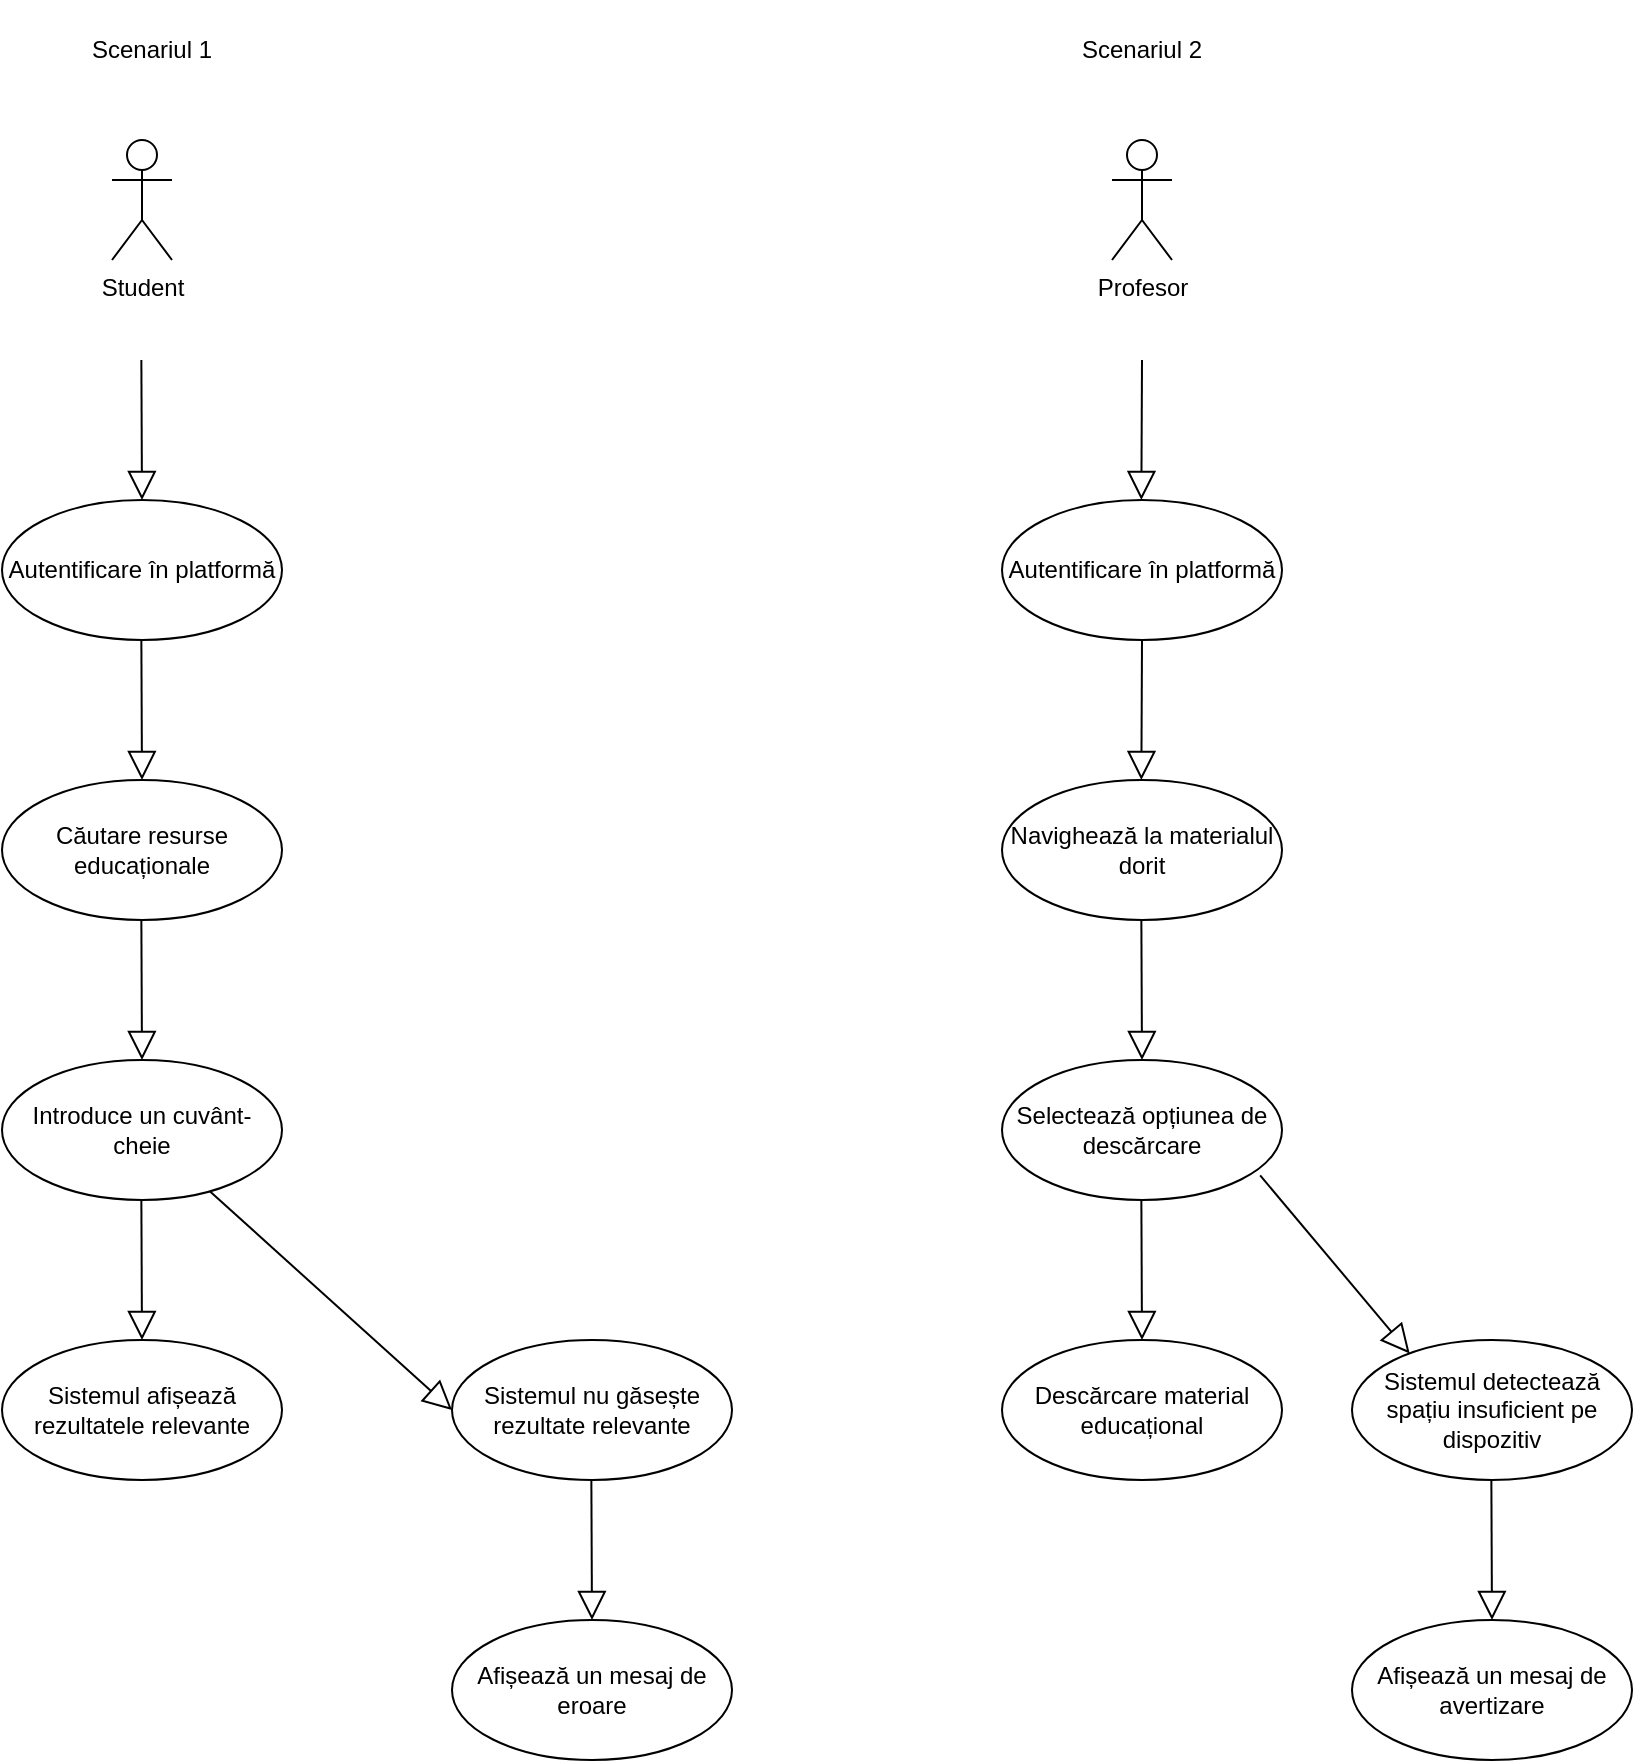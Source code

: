 <mxfile version="25.0.3">
  <diagram name="Page-1" id="0783ab3e-0a74-02c8-0abd-f7b4e66b4bec">
    <mxGraphModel dx="925" dy="481" grid="1" gridSize="10" guides="1" tooltips="1" connect="1" arrows="1" fold="1" page="1" pageScale="1" pageWidth="850" pageHeight="1100" background="none" math="0" shadow="0">
      <root>
        <mxCell id="0" />
        <mxCell id="1" parent="0" />
        <mxCell id="dnsb0kd0dNwGnPiD4dCd-5" value="Student" style="shape=umlActor;verticalLabelPosition=bottom;verticalAlign=top;align=center;html=1;" vertex="1" parent="1">
          <mxGeometry x="130" y="140" width="30" height="60" as="geometry" />
        </mxCell>
        <mxCell id="dnsb0kd0dNwGnPiD4dCd-6" value="Profesor" style="shape=umlActor;html=1;verticalLabelPosition=bottom;verticalAlign=top;align=center;" vertex="1" parent="1">
          <mxGeometry x="630" y="140" width="30" height="60" as="geometry" />
        </mxCell>
        <mxCell id="dnsb0kd0dNwGnPiD4dCd-7" value="Căutare resurse educaționale" style="ellipse;whiteSpace=wrap;html=1;" vertex="1" parent="1">
          <mxGeometry x="75" y="460" width="140" height="70" as="geometry" />
        </mxCell>
        <mxCell id="dnsb0kd0dNwGnPiD4dCd-8" value="Descărcare material educațional" style="ellipse;whiteSpace=wrap;html=1;" vertex="1" parent="1">
          <mxGeometry x="575" y="740" width="140" height="70" as="geometry" />
        </mxCell>
        <mxCell id="dnsb0kd0dNwGnPiD4dCd-9" value="" style="edgeStyle=none;html=1;endArrow=block;endFill=0;endSize=12;verticalAlign=bottom;rounded=0;" edge="1" parent="1">
          <mxGeometry width="160" relative="1" as="geometry">
            <mxPoint x="144.68" y="250" as="sourcePoint" />
            <mxPoint x="145" y="320" as="targetPoint" />
          </mxGeometry>
        </mxCell>
        <mxCell id="dnsb0kd0dNwGnPiD4dCd-11" value="" style="edgeStyle=none;html=1;endArrow=block;endFill=0;endSize=12;verticalAlign=bottom;rounded=0;" edge="1" parent="1">
          <mxGeometry width="160" relative="1" as="geometry">
            <mxPoint x="645" y="250" as="sourcePoint" />
            <mxPoint x="644.68" y="320" as="targetPoint" />
          </mxGeometry>
        </mxCell>
        <mxCell id="dnsb0kd0dNwGnPiD4dCd-12" value="Autentificare în platformă" style="ellipse;whiteSpace=wrap;html=1;" vertex="1" parent="1">
          <mxGeometry x="75" y="320" width="140" height="70" as="geometry" />
        </mxCell>
        <mxCell id="dnsb0kd0dNwGnPiD4dCd-13" value="" style="edgeStyle=none;html=1;endArrow=block;endFill=0;endSize=12;verticalAlign=bottom;rounded=0;" edge="1" parent="1">
          <mxGeometry width="160" relative="1" as="geometry">
            <mxPoint x="144.68" y="390" as="sourcePoint" />
            <mxPoint x="145" y="460" as="targetPoint" />
          </mxGeometry>
        </mxCell>
        <mxCell id="dnsb0kd0dNwGnPiD4dCd-15" value="Introduce un cuvânt-cheie" style="ellipse;whiteSpace=wrap;html=1;" vertex="1" parent="1">
          <mxGeometry x="75" y="600" width="140" height="70" as="geometry" />
        </mxCell>
        <mxCell id="dnsb0kd0dNwGnPiD4dCd-16" value="" style="edgeStyle=none;html=1;endArrow=block;endFill=0;endSize=12;verticalAlign=bottom;rounded=0;" edge="1" parent="1">
          <mxGeometry width="160" relative="1" as="geometry">
            <mxPoint x="144.68" y="530" as="sourcePoint" />
            <mxPoint x="145" y="600" as="targetPoint" />
          </mxGeometry>
        </mxCell>
        <mxCell id="dnsb0kd0dNwGnPiD4dCd-17" value="Sistemul afișează rezultatele relevante" style="ellipse;whiteSpace=wrap;html=1;" vertex="1" parent="1">
          <mxGeometry x="75" y="740" width="140" height="70" as="geometry" />
        </mxCell>
        <mxCell id="dnsb0kd0dNwGnPiD4dCd-18" value="" style="edgeStyle=none;html=1;endArrow=block;endFill=0;endSize=12;verticalAlign=bottom;rounded=0;" edge="1" parent="1">
          <mxGeometry width="160" relative="1" as="geometry">
            <mxPoint x="144.68" y="670" as="sourcePoint" />
            <mxPoint x="145" y="740" as="targetPoint" />
          </mxGeometry>
        </mxCell>
        <mxCell id="dnsb0kd0dNwGnPiD4dCd-19" value="Sistemul nu găsește rezultate relevante" style="ellipse;whiteSpace=wrap;html=1;" vertex="1" parent="1">
          <mxGeometry x="300" y="740" width="140" height="70" as="geometry" />
        </mxCell>
        <mxCell id="dnsb0kd0dNwGnPiD4dCd-20" value="Afișează un mesaj de eroare" style="ellipse;whiteSpace=wrap;html=1;" vertex="1" parent="1">
          <mxGeometry x="300" y="880" width="140" height="70" as="geometry" />
        </mxCell>
        <mxCell id="dnsb0kd0dNwGnPiD4dCd-21" value="" style="edgeStyle=none;html=1;endArrow=block;endFill=0;endSize=12;verticalAlign=bottom;rounded=0;entryX=0;entryY=0.5;entryDx=0;entryDy=0;" edge="1" parent="1" source="dnsb0kd0dNwGnPiD4dCd-15" target="dnsb0kd0dNwGnPiD4dCd-19">
          <mxGeometry width="160" relative="1" as="geometry">
            <mxPoint x="215" y="774.36" as="sourcePoint" />
            <mxPoint x="291.92" y="775.65" as="targetPoint" />
          </mxGeometry>
        </mxCell>
        <mxCell id="dnsb0kd0dNwGnPiD4dCd-22" value="" style="edgeStyle=none;html=1;endArrow=block;endFill=0;endSize=12;verticalAlign=bottom;rounded=0;" edge="1" parent="1">
          <mxGeometry width="160" relative="1" as="geometry">
            <mxPoint x="369.68" y="810" as="sourcePoint" />
            <mxPoint x="370" y="880" as="targetPoint" />
          </mxGeometry>
        </mxCell>
        <mxCell id="dnsb0kd0dNwGnPiD4dCd-23" value="" style="edgeStyle=none;html=1;endArrow=block;endFill=0;endSize=12;verticalAlign=bottom;rounded=0;" edge="1" parent="1">
          <mxGeometry width="160" relative="1" as="geometry">
            <mxPoint x="644.68" y="530" as="sourcePoint" />
            <mxPoint x="645" y="600" as="targetPoint" />
          </mxGeometry>
        </mxCell>
        <mxCell id="dnsb0kd0dNwGnPiD4dCd-24" value="Autentificare în platformă" style="ellipse;whiteSpace=wrap;html=1;" vertex="1" parent="1">
          <mxGeometry x="575" y="320" width="140" height="70" as="geometry" />
        </mxCell>
        <mxCell id="dnsb0kd0dNwGnPiD4dCd-25" value="Navighează la materialul dorit" style="ellipse;whiteSpace=wrap;html=1;" vertex="1" parent="1">
          <mxGeometry x="575" y="460" width="140" height="70" as="geometry" />
        </mxCell>
        <mxCell id="dnsb0kd0dNwGnPiD4dCd-26" value="" style="edgeStyle=none;html=1;endArrow=block;endFill=0;endSize=12;verticalAlign=bottom;rounded=0;" edge="1" parent="1">
          <mxGeometry width="160" relative="1" as="geometry">
            <mxPoint x="645" y="390" as="sourcePoint" />
            <mxPoint x="644.68" y="460" as="targetPoint" />
          </mxGeometry>
        </mxCell>
        <mxCell id="dnsb0kd0dNwGnPiD4dCd-27" value="Selectează opțiunea de descărcare" style="ellipse;whiteSpace=wrap;html=1;" vertex="1" parent="1">
          <mxGeometry x="575" y="600" width="140" height="70" as="geometry" />
        </mxCell>
        <mxCell id="dnsb0kd0dNwGnPiD4dCd-28" value="Sistemul detectează spațiu insuficient pe dispozitiv" style="ellipse;whiteSpace=wrap;html=1;" vertex="1" parent="1">
          <mxGeometry x="750" y="740" width="140" height="70" as="geometry" />
        </mxCell>
        <mxCell id="dnsb0kd0dNwGnPiD4dCd-29" value="" style="edgeStyle=none;html=1;endArrow=block;endFill=0;endSize=12;verticalAlign=bottom;rounded=0;" edge="1" parent="1">
          <mxGeometry width="160" relative="1" as="geometry">
            <mxPoint x="644.68" y="670" as="sourcePoint" />
            <mxPoint x="645" y="740" as="targetPoint" />
          </mxGeometry>
        </mxCell>
        <mxCell id="dnsb0kd0dNwGnPiD4dCd-30" value="" style="edgeStyle=none;html=1;endArrow=block;endFill=0;endSize=12;verticalAlign=bottom;rounded=0;exitX=0.922;exitY=0.824;exitDx=0;exitDy=0;exitPerimeter=0;entryX=0.206;entryY=0.096;entryDx=0;entryDy=0;entryPerimeter=0;" edge="1" parent="1" source="dnsb0kd0dNwGnPiD4dCd-27" target="dnsb0kd0dNwGnPiD4dCd-28">
          <mxGeometry width="160" relative="1" as="geometry">
            <mxPoint x="780" y="680" as="sourcePoint" />
            <mxPoint x="780.32" y="750" as="targetPoint" />
          </mxGeometry>
        </mxCell>
        <mxCell id="dnsb0kd0dNwGnPiD4dCd-31" value="Afișează un mesaj de avertizare" style="ellipse;whiteSpace=wrap;html=1;" vertex="1" parent="1">
          <mxGeometry x="750" y="880" width="140" height="70" as="geometry" />
        </mxCell>
        <mxCell id="dnsb0kd0dNwGnPiD4dCd-32" value="" style="edgeStyle=none;html=1;endArrow=block;endFill=0;endSize=12;verticalAlign=bottom;rounded=0;" edge="1" parent="1">
          <mxGeometry width="160" relative="1" as="geometry">
            <mxPoint x="819.68" y="810" as="sourcePoint" />
            <mxPoint x="820" y="880" as="targetPoint" />
          </mxGeometry>
        </mxCell>
        <mxCell id="dnsb0kd0dNwGnPiD4dCd-33" value="Scenariul 1" style="text;html=1;align=center;verticalAlign=middle;whiteSpace=wrap;rounded=0;" vertex="1" parent="1">
          <mxGeometry x="110" y="70" width="80" height="50" as="geometry" />
        </mxCell>
        <mxCell id="dnsb0kd0dNwGnPiD4dCd-34" value="Scenariul 2" style="text;html=1;align=center;verticalAlign=middle;whiteSpace=wrap;rounded=0;" vertex="1" parent="1">
          <mxGeometry x="605" y="70" width="80" height="50" as="geometry" />
        </mxCell>
      </root>
    </mxGraphModel>
  </diagram>
</mxfile>
